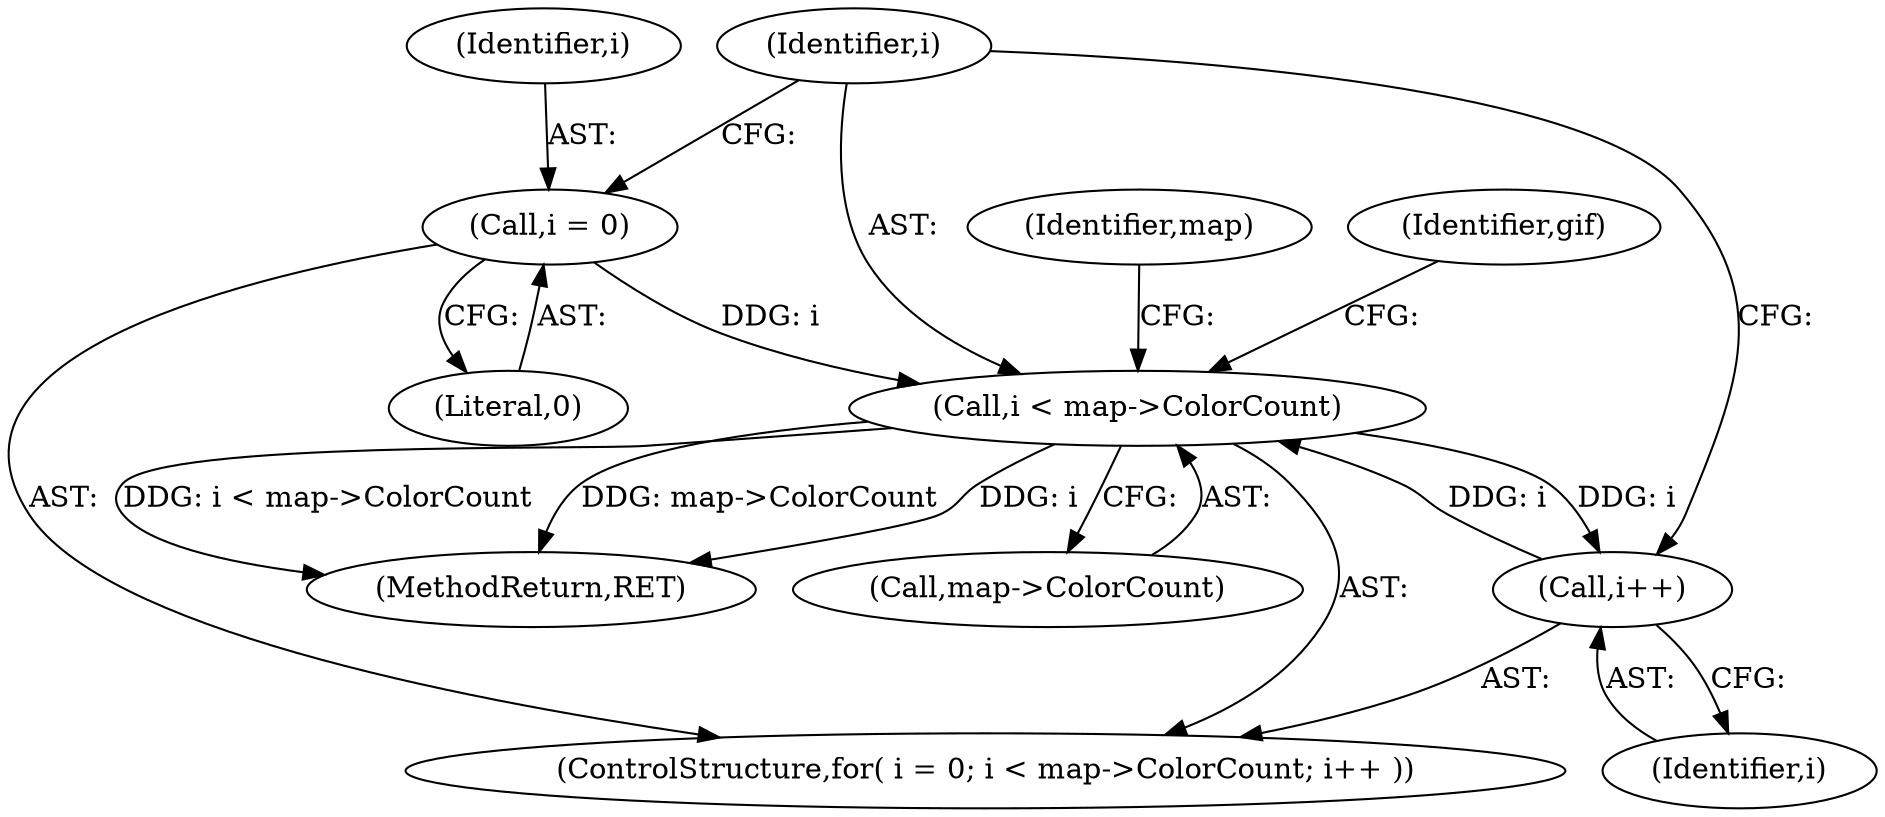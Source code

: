 digraph "0_libvips_ce684dd008532ea0bf9d4a1d89bacb35f4a83f4d@pointer" {
"1000242" [label="(Call,i < map->ColorCount)"];
"1000247" [label="(Call,i++)"];
"1000242" [label="(Call,i < map->ColorCount)"];
"1000239" [label="(Call,i = 0)"];
"1000247" [label="(Call,i++)"];
"1000303" [label="(MethodReturn,RET)"];
"1000241" [label="(Literal,0)"];
"1000240" [label="(Identifier,i)"];
"1000244" [label="(Call,map->ColorCount)"];
"1000255" [label="(Identifier,map)"];
"1000292" [label="(Identifier,gif)"];
"1000238" [label="(ControlStructure,for( i = 0; i < map->ColorCount; i++ ))"];
"1000242" [label="(Call,i < map->ColorCount)"];
"1000248" [label="(Identifier,i)"];
"1000239" [label="(Call,i = 0)"];
"1000243" [label="(Identifier,i)"];
"1000242" -> "1000238"  [label="AST: "];
"1000242" -> "1000244"  [label="CFG: "];
"1000243" -> "1000242"  [label="AST: "];
"1000244" -> "1000242"  [label="AST: "];
"1000255" -> "1000242"  [label="CFG: "];
"1000292" -> "1000242"  [label="CFG: "];
"1000242" -> "1000303"  [label="DDG: i < map->ColorCount"];
"1000242" -> "1000303"  [label="DDG: map->ColorCount"];
"1000242" -> "1000303"  [label="DDG: i"];
"1000247" -> "1000242"  [label="DDG: i"];
"1000239" -> "1000242"  [label="DDG: i"];
"1000242" -> "1000247"  [label="DDG: i"];
"1000247" -> "1000238"  [label="AST: "];
"1000247" -> "1000248"  [label="CFG: "];
"1000248" -> "1000247"  [label="AST: "];
"1000243" -> "1000247"  [label="CFG: "];
"1000239" -> "1000238"  [label="AST: "];
"1000239" -> "1000241"  [label="CFG: "];
"1000240" -> "1000239"  [label="AST: "];
"1000241" -> "1000239"  [label="AST: "];
"1000243" -> "1000239"  [label="CFG: "];
}
